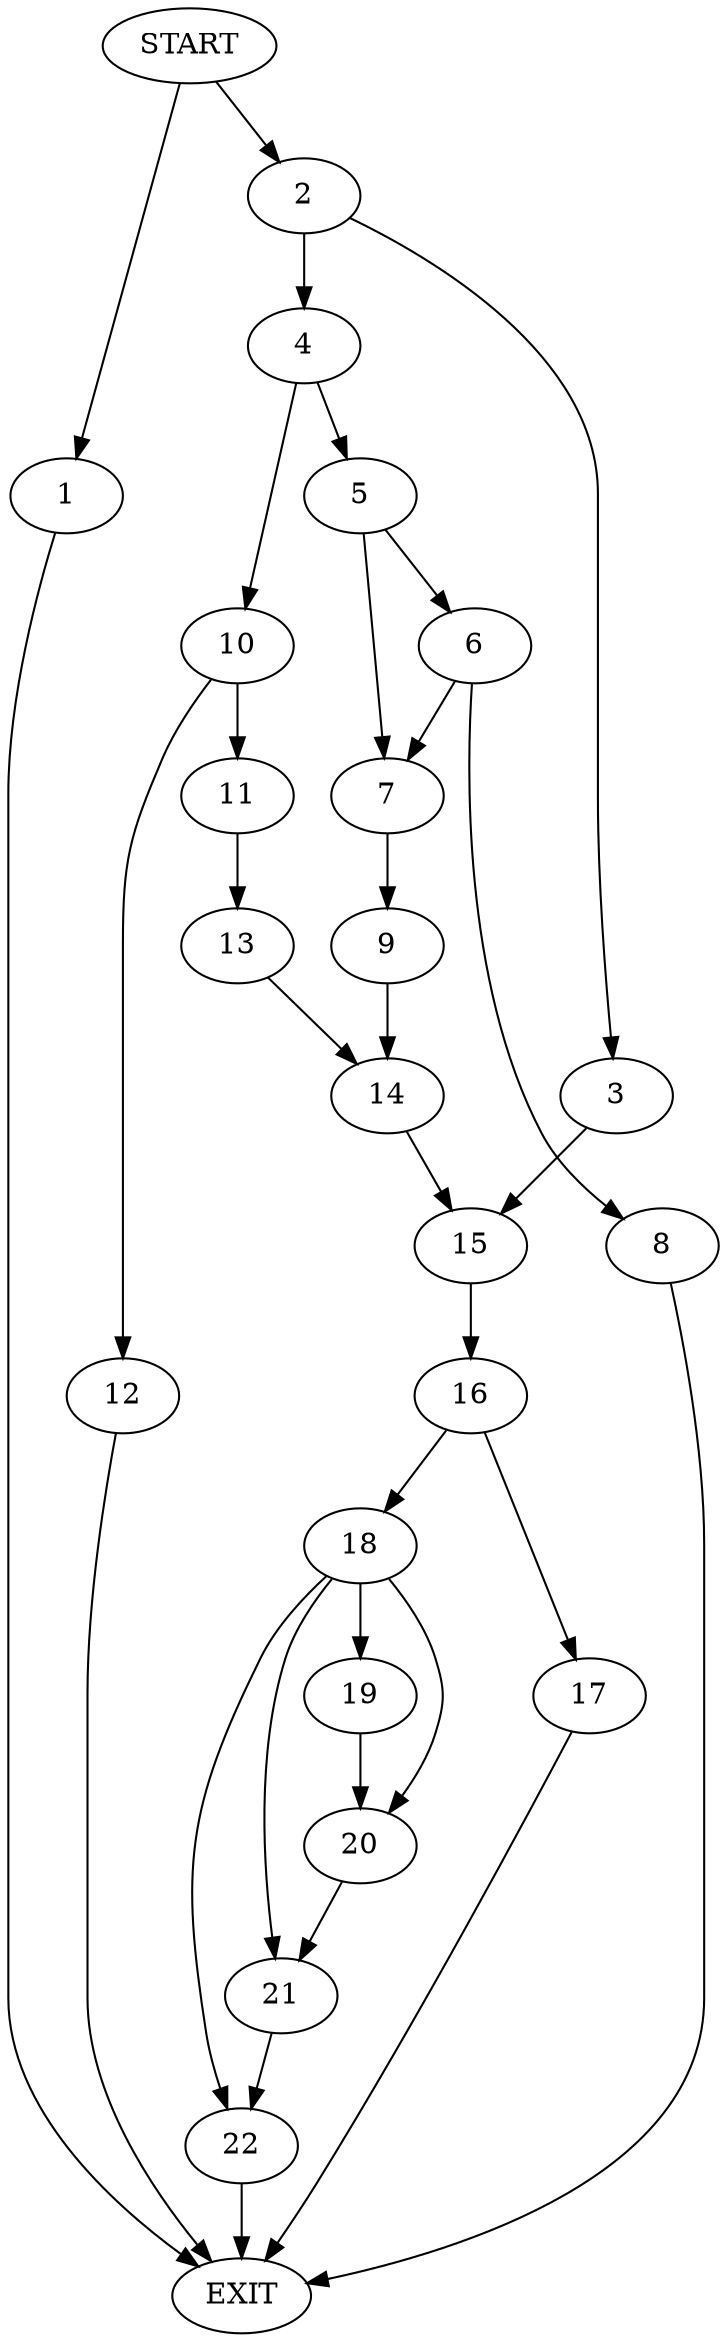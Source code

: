digraph { 
0 [label="START"];
1;
2;
3;
4;
5;
6;
7;
8;
9;
10;
11;
12;
13;
14;
15;
16;
17;
18;
19;
20;
21;
22;
23[label="EXIT"];
0 -> 1;
0 -> 2;
1 -> 23;
2 -> 3;
2 -> 4;
3 -> 15;
4 -> 5;
4 -> 10;
5 -> 7;
5 -> 6;
6 -> 7;
6 -> 8;
7 -> 9;
8 -> 23;
9 -> 14;
10 -> 11;
10 -> 12;
11 -> 13;
12 -> 23;
13 -> 14;
14 -> 15;
15 -> 16;
16 -> 17;
16 -> 18;
17 -> 23;
18 -> 22;
18 -> 19;
18:s2 -> 20;
18:s3 -> 21;
19 -> 20;
20 -> 21;
21 -> 22;
22 -> 23;
}